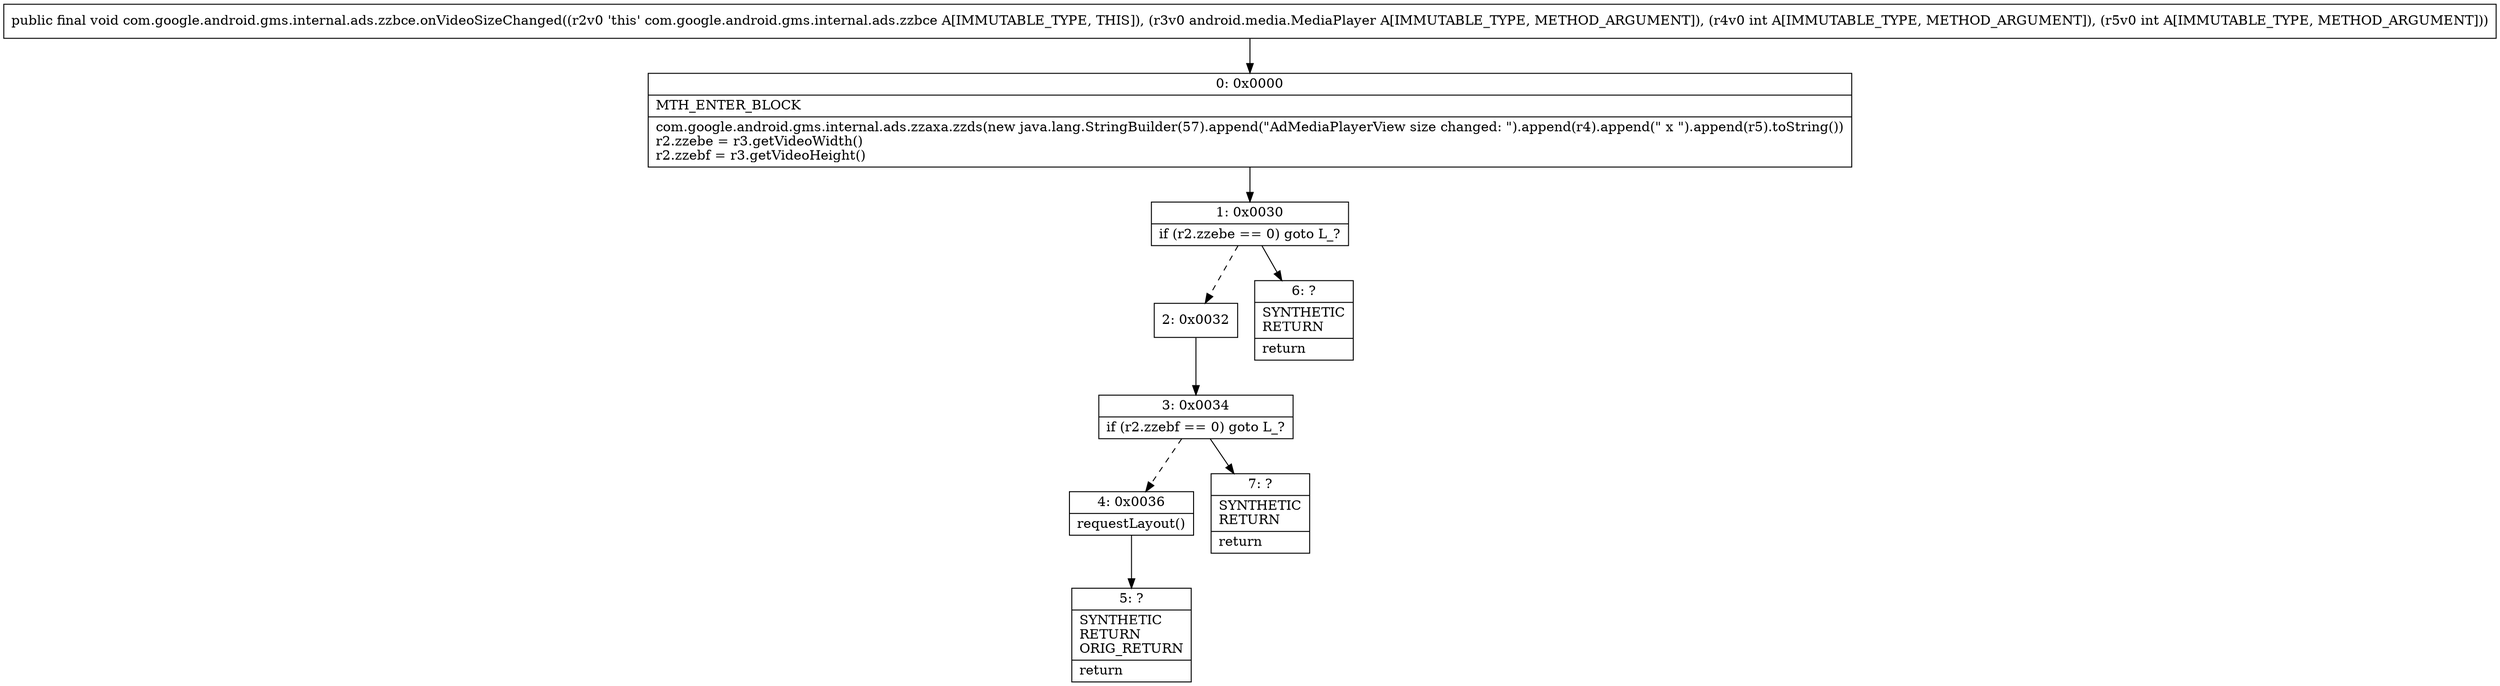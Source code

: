 digraph "CFG forcom.google.android.gms.internal.ads.zzbce.onVideoSizeChanged(Landroid\/media\/MediaPlayer;II)V" {
Node_0 [shape=record,label="{0\:\ 0x0000|MTH_ENTER_BLOCK\l|com.google.android.gms.internal.ads.zzaxa.zzds(new java.lang.StringBuilder(57).append(\"AdMediaPlayerView size changed: \").append(r4).append(\" x \").append(r5).toString())\lr2.zzebe = r3.getVideoWidth()\lr2.zzebf = r3.getVideoHeight()\l}"];
Node_1 [shape=record,label="{1\:\ 0x0030|if (r2.zzebe == 0) goto L_?\l}"];
Node_2 [shape=record,label="{2\:\ 0x0032}"];
Node_3 [shape=record,label="{3\:\ 0x0034|if (r2.zzebf == 0) goto L_?\l}"];
Node_4 [shape=record,label="{4\:\ 0x0036|requestLayout()\l}"];
Node_5 [shape=record,label="{5\:\ ?|SYNTHETIC\lRETURN\lORIG_RETURN\l|return\l}"];
Node_6 [shape=record,label="{6\:\ ?|SYNTHETIC\lRETURN\l|return\l}"];
Node_7 [shape=record,label="{7\:\ ?|SYNTHETIC\lRETURN\l|return\l}"];
MethodNode[shape=record,label="{public final void com.google.android.gms.internal.ads.zzbce.onVideoSizeChanged((r2v0 'this' com.google.android.gms.internal.ads.zzbce A[IMMUTABLE_TYPE, THIS]), (r3v0 android.media.MediaPlayer A[IMMUTABLE_TYPE, METHOD_ARGUMENT]), (r4v0 int A[IMMUTABLE_TYPE, METHOD_ARGUMENT]), (r5v0 int A[IMMUTABLE_TYPE, METHOD_ARGUMENT])) }"];
MethodNode -> Node_0;
Node_0 -> Node_1;
Node_1 -> Node_2[style=dashed];
Node_1 -> Node_6;
Node_2 -> Node_3;
Node_3 -> Node_4[style=dashed];
Node_3 -> Node_7;
Node_4 -> Node_5;
}

